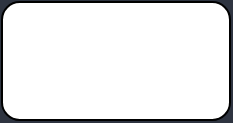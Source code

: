 <mxfile version="15.2.4" type="device"><diagram id="0XFHErAOsrsxd5uBKGkD" name="Page-1"><mxGraphModel dx="1633" dy="949" grid="1" gridSize="10" guides="1" tooltips="1" connect="1" arrows="1" fold="1" page="1" pageScale="1" pageWidth="1600" pageHeight="900" background="#2E3440" math="0" shadow="0"><root><mxCell id="0"/><mxCell id="1" parent="0"/><mxCell id="iHLM-qf2WNpVZA63xNEk-1" value="" style="rounded=1;whiteSpace=wrap;html=1;" vertex="1" parent="1"><mxGeometry x="862" y="48" width="114" height="59" as="geometry"/></mxCell></root></mxGraphModel></diagram></mxfile>